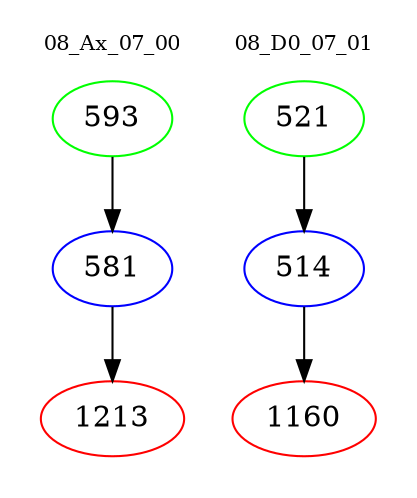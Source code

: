 digraph{
subgraph cluster_0 {
color = white
label = "08_Ax_07_00";
fontsize=10;
T0_593 [label="593", color="green"]
T0_593 -> T0_581 [color="black"]
T0_581 [label="581", color="blue"]
T0_581 -> T0_1213 [color="black"]
T0_1213 [label="1213", color="red"]
}
subgraph cluster_1 {
color = white
label = "08_D0_07_01";
fontsize=10;
T1_521 [label="521", color="green"]
T1_521 -> T1_514 [color="black"]
T1_514 [label="514", color="blue"]
T1_514 -> T1_1160 [color="black"]
T1_1160 [label="1160", color="red"]
}
}
